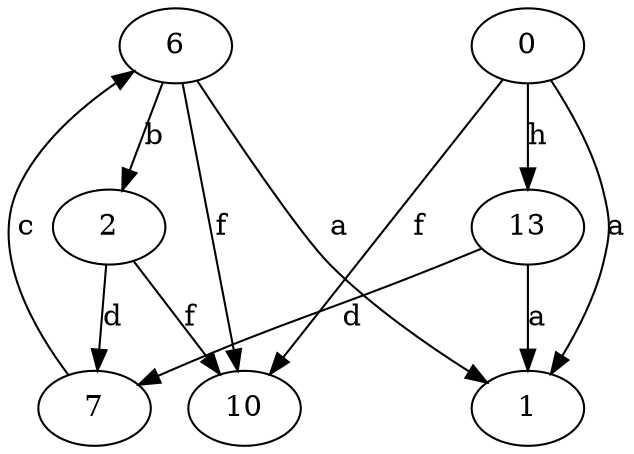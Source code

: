 strict digraph  {
1;
2;
6;
7;
0;
10;
13;
2 -> 7  [label=d];
2 -> 10  [label=f];
6 -> 1  [label=a];
6 -> 2  [label=b];
6 -> 10  [label=f];
7 -> 6  [label=c];
0 -> 1  [label=a];
0 -> 10  [label=f];
0 -> 13  [label=h];
13 -> 1  [label=a];
13 -> 7  [label=d];
}
